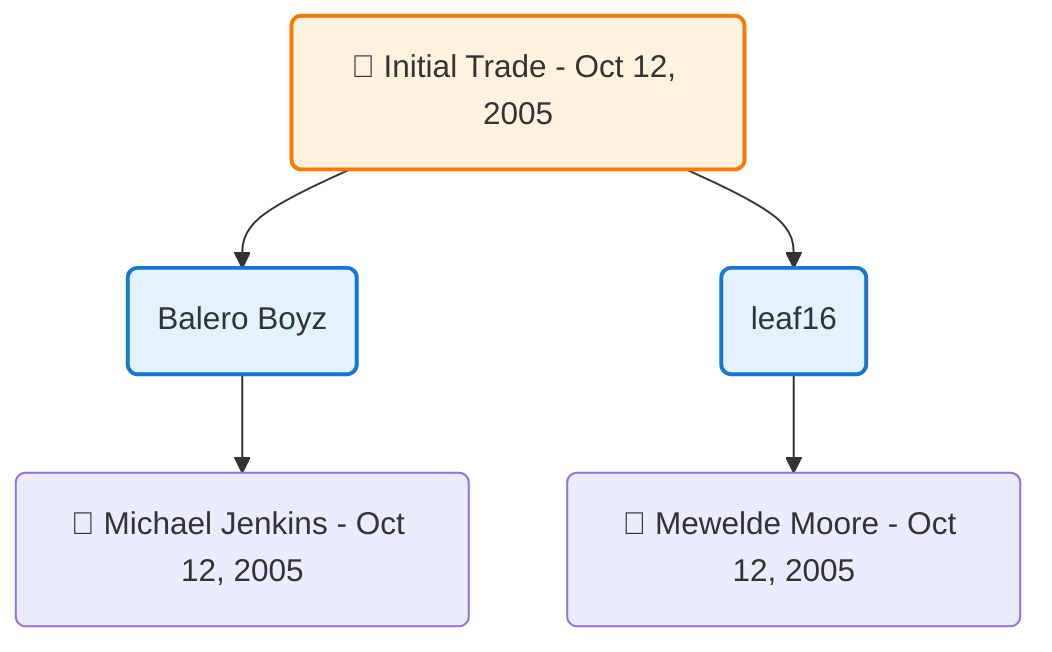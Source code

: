 flowchart TD

    TRADE_MAIN("🔄 Initial Trade - Oct 12, 2005")
    TEAM_1("Balero Boyz")
    TEAM_2("leaf16")
    NODE_d16a4787-f953-4907-b075-23738a85c008("🔄 Michael Jenkins - Oct 12, 2005")
    NODE_00f841e5-4039-4564-9297-f04b4060eafd("🔄 Mewelde Moore - Oct 12, 2005")

    TRADE_MAIN --> TEAM_1
    TRADE_MAIN --> TEAM_2
    TEAM_1 --> NODE_d16a4787-f953-4907-b075-23738a85c008
    TEAM_2 --> NODE_00f841e5-4039-4564-9297-f04b4060eafd

    %% Node styling
    classDef teamNode fill:#e3f2fd,stroke:#1976d2,stroke-width:2px
    classDef tradeNode fill:#fff3e0,stroke:#f57c00,stroke-width:2px
    classDef playerNode fill:#f3e5f5,stroke:#7b1fa2,stroke-width:1px
    classDef nonRootPlayerNode fill:#f5f5f5,stroke:#757575,stroke-width:1px
    classDef endNode fill:#ffebee,stroke:#c62828,stroke-width:2px
    classDef waiverNode fill:#e8f5e8,stroke:#388e3c,stroke-width:2px
    classDef championshipNode fill:#fff9c4,stroke:#f57f17,stroke-width:3px

    class TEAM_1,TEAM_2 teamNode
    class TRADE_MAIN tradeNode